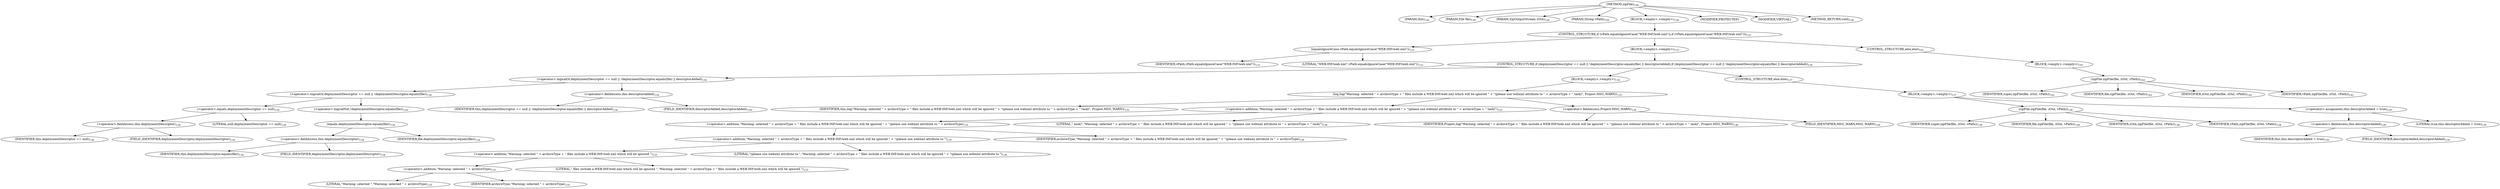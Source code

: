 digraph "zipFile" {  
"173" [label = <(METHOD,zipFile)<SUB>126</SUB>> ]
"8" [label = <(PARAM,this)<SUB>126</SUB>> ]
"174" [label = <(PARAM,File file)<SUB>126</SUB>> ]
"175" [label = <(PARAM,ZipOutputStream zOut)<SUB>126</SUB>> ]
"176" [label = <(PARAM,String vPath)<SUB>126</SUB>> ]
"177" [label = <(BLOCK,&lt;empty&gt;,&lt;empty&gt;)<SUB>128</SUB>> ]
"178" [label = <(CONTROL_STRUCTURE,if (vPath.equalsIgnoreCase(&quot;WEB-INF/web.xml&quot;)),if (vPath.equalsIgnoreCase(&quot;WEB-INF/web.xml&quot;)))<SUB>133</SUB>> ]
"179" [label = <(equalsIgnoreCase,vPath.equalsIgnoreCase(&quot;WEB-INF/web.xml&quot;))<SUB>133</SUB>> ]
"180" [label = <(IDENTIFIER,vPath,vPath.equalsIgnoreCase(&quot;WEB-INF/web.xml&quot;))<SUB>133</SUB>> ]
"181" [label = <(LITERAL,&quot;WEB-INF/web.xml&quot;,vPath.equalsIgnoreCase(&quot;WEB-INF/web.xml&quot;))<SUB>133</SUB>> ]
"182" [label = <(BLOCK,&lt;empty&gt;,&lt;empty&gt;)<SUB>133</SUB>> ]
"183" [label = <(CONTROL_STRUCTURE,if (deploymentDescriptor == null || !deploymentDescriptor.equals(file) || descriptorAdded),if (deploymentDescriptor == null || !deploymentDescriptor.equals(file) || descriptorAdded))<SUB>134</SUB>> ]
"184" [label = <(&lt;operator&gt;.logicalOr,deploymentDescriptor == null || !deploymentDescriptor.equals(file) || descriptorAdded)<SUB>134</SUB>> ]
"185" [label = <(&lt;operator&gt;.logicalOr,deploymentDescriptor == null || !deploymentDescriptor.equals(file))<SUB>134</SUB>> ]
"186" [label = <(&lt;operator&gt;.equals,deploymentDescriptor == null)<SUB>134</SUB>> ]
"187" [label = <(&lt;operator&gt;.fieldAccess,this.deploymentDescriptor)<SUB>134</SUB>> ]
"188" [label = <(IDENTIFIER,this,deploymentDescriptor == null)<SUB>134</SUB>> ]
"189" [label = <(FIELD_IDENTIFIER,deploymentDescriptor,deploymentDescriptor)<SUB>134</SUB>> ]
"190" [label = <(LITERAL,null,deploymentDescriptor == null)<SUB>134</SUB>> ]
"191" [label = <(&lt;operator&gt;.logicalNot,!deploymentDescriptor.equals(file))<SUB>134</SUB>> ]
"192" [label = <(equals,deploymentDescriptor.equals(file))<SUB>134</SUB>> ]
"193" [label = <(&lt;operator&gt;.fieldAccess,this.deploymentDescriptor)<SUB>134</SUB>> ]
"194" [label = <(IDENTIFIER,this,deploymentDescriptor.equals(file))<SUB>134</SUB>> ]
"195" [label = <(FIELD_IDENTIFIER,deploymentDescriptor,deploymentDescriptor)<SUB>134</SUB>> ]
"196" [label = <(IDENTIFIER,file,deploymentDescriptor.equals(file))<SUB>134</SUB>> ]
"197" [label = <(&lt;operator&gt;.fieldAccess,this.descriptorAdded)<SUB>134</SUB>> ]
"198" [label = <(IDENTIFIER,this,deploymentDescriptor == null || !deploymentDescriptor.equals(file) || descriptorAdded)<SUB>134</SUB>> ]
"199" [label = <(FIELD_IDENTIFIER,descriptorAdded,descriptorAdded)<SUB>134</SUB>> ]
"200" [label = <(BLOCK,&lt;empty&gt;,&lt;empty&gt;)<SUB>134</SUB>> ]
"201" [label = <(log,log(&quot;Warning: selected &quot; + archiveType + &quot; files include a WEB-INF/web.xml which will be ignored &quot; + &quot;(please use webxml attribute to &quot; + archiveType + &quot; task)&quot;, Project.MSG_WARN))<SUB>135</SUB>> ]
"7" [label = <(IDENTIFIER,this,log(&quot;Warning: selected &quot; + archiveType + &quot; files include a WEB-INF/web.xml which will be ignored &quot; + &quot;(please use webxml attribute to &quot; + archiveType + &quot; task)&quot;, Project.MSG_WARN))<SUB>135</SUB>> ]
"202" [label = <(&lt;operator&gt;.addition,&quot;Warning: selected &quot; + archiveType + &quot; files include a WEB-INF/web.xml which will be ignored &quot; + &quot;(please use webxml attribute to &quot; + archiveType + &quot; task)&quot;)<SUB>135</SUB>> ]
"203" [label = <(&lt;operator&gt;.addition,&quot;Warning: selected &quot; + archiveType + &quot; files include a WEB-INF/web.xml which will be ignored &quot; + &quot;(please use webxml attribute to &quot; + archiveType)<SUB>135</SUB>> ]
"204" [label = <(&lt;operator&gt;.addition,&quot;Warning: selected &quot; + archiveType + &quot; files include a WEB-INF/web.xml which will be ignored &quot; + &quot;(please use webxml attribute to &quot;)<SUB>135</SUB>> ]
"205" [label = <(&lt;operator&gt;.addition,&quot;Warning: selected &quot; + archiveType + &quot; files include a WEB-INF/web.xml which will be ignored &quot;)<SUB>135</SUB>> ]
"206" [label = <(&lt;operator&gt;.addition,&quot;Warning: selected &quot; + archiveType)<SUB>135</SUB>> ]
"207" [label = <(LITERAL,&quot;Warning: selected &quot;,&quot;Warning: selected &quot; + archiveType)<SUB>135</SUB>> ]
"208" [label = <(IDENTIFIER,archiveType,&quot;Warning: selected &quot; + archiveType)<SUB>135</SUB>> ]
"209" [label = <(LITERAL,&quot; files include a WEB-INF/web.xml which will be ignored &quot;,&quot;Warning: selected &quot; + archiveType + &quot; files include a WEB-INF/web.xml which will be ignored &quot;)<SUB>135</SUB>> ]
"210" [label = <(LITERAL,&quot;(please use webxml attribute to &quot;,&quot;Warning: selected &quot; + archiveType + &quot; files include a WEB-INF/web.xml which will be ignored &quot; + &quot;(please use webxml attribute to &quot;)<SUB>136</SUB>> ]
"211" [label = <(IDENTIFIER,archiveType,&quot;Warning: selected &quot; + archiveType + &quot; files include a WEB-INF/web.xml which will be ignored &quot; + &quot;(please use webxml attribute to &quot; + archiveType)<SUB>136</SUB>> ]
"212" [label = <(LITERAL,&quot; task)&quot;,&quot;Warning: selected &quot; + archiveType + &quot; files include a WEB-INF/web.xml which will be ignored &quot; + &quot;(please use webxml attribute to &quot; + archiveType + &quot; task)&quot;)<SUB>136</SUB>> ]
"213" [label = <(&lt;operator&gt;.fieldAccess,Project.MSG_WARN)<SUB>136</SUB>> ]
"214" [label = <(IDENTIFIER,Project,log(&quot;Warning: selected &quot; + archiveType + &quot; files include a WEB-INF/web.xml which will be ignored &quot; + &quot;(please use webxml attribute to &quot; + archiveType + &quot; task)&quot;, Project.MSG_WARN))<SUB>136</SUB>> ]
"215" [label = <(FIELD_IDENTIFIER,MSG_WARN,MSG_WARN)<SUB>136</SUB>> ]
"216" [label = <(CONTROL_STRUCTURE,else,else)<SUB>137</SUB>> ]
"217" [label = <(BLOCK,&lt;empty&gt;,&lt;empty&gt;)<SUB>137</SUB>> ]
"218" [label = <(zipFile,zipFile(file, zOut, vPath))<SUB>138</SUB>> ]
"219" [label = <(IDENTIFIER,super,zipFile(file, zOut, vPath))<SUB>138</SUB>> ]
"220" [label = <(IDENTIFIER,file,zipFile(file, zOut, vPath))<SUB>138</SUB>> ]
"221" [label = <(IDENTIFIER,zOut,zipFile(file, zOut, vPath))<SUB>138</SUB>> ]
"222" [label = <(IDENTIFIER,vPath,zipFile(file, zOut, vPath))<SUB>138</SUB>> ]
"223" [label = <(&lt;operator&gt;.assignment,this.descriptorAdded = true)<SUB>139</SUB>> ]
"224" [label = <(&lt;operator&gt;.fieldAccess,this.descriptorAdded)<SUB>139</SUB>> ]
"225" [label = <(IDENTIFIER,this,this.descriptorAdded = true)<SUB>139</SUB>> ]
"226" [label = <(FIELD_IDENTIFIER,descriptorAdded,descriptorAdded)<SUB>139</SUB>> ]
"227" [label = <(LITERAL,true,this.descriptorAdded = true)<SUB>139</SUB>> ]
"228" [label = <(CONTROL_STRUCTURE,else,else)<SUB>141</SUB>> ]
"229" [label = <(BLOCK,&lt;empty&gt;,&lt;empty&gt;)<SUB>141</SUB>> ]
"230" [label = <(zipFile,zipFile(file, zOut, vPath))<SUB>142</SUB>> ]
"231" [label = <(IDENTIFIER,super,zipFile(file, zOut, vPath))<SUB>142</SUB>> ]
"232" [label = <(IDENTIFIER,file,zipFile(file, zOut, vPath))<SUB>142</SUB>> ]
"233" [label = <(IDENTIFIER,zOut,zipFile(file, zOut, vPath))<SUB>142</SUB>> ]
"234" [label = <(IDENTIFIER,vPath,zipFile(file, zOut, vPath))<SUB>142</SUB>> ]
"235" [label = <(MODIFIER,PROTECTED)> ]
"236" [label = <(MODIFIER,VIRTUAL)> ]
"237" [label = <(METHOD_RETURN,void)<SUB>126</SUB>> ]
  "173" -> "8" 
  "173" -> "174" 
  "173" -> "175" 
  "173" -> "176" 
  "173" -> "177" 
  "173" -> "235" 
  "173" -> "236" 
  "173" -> "237" 
  "177" -> "178" 
  "178" -> "179" 
  "178" -> "182" 
  "178" -> "228" 
  "179" -> "180" 
  "179" -> "181" 
  "182" -> "183" 
  "183" -> "184" 
  "183" -> "200" 
  "183" -> "216" 
  "184" -> "185" 
  "184" -> "197" 
  "185" -> "186" 
  "185" -> "191" 
  "186" -> "187" 
  "186" -> "190" 
  "187" -> "188" 
  "187" -> "189" 
  "191" -> "192" 
  "192" -> "193" 
  "192" -> "196" 
  "193" -> "194" 
  "193" -> "195" 
  "197" -> "198" 
  "197" -> "199" 
  "200" -> "201" 
  "201" -> "7" 
  "201" -> "202" 
  "201" -> "213" 
  "202" -> "203" 
  "202" -> "212" 
  "203" -> "204" 
  "203" -> "211" 
  "204" -> "205" 
  "204" -> "210" 
  "205" -> "206" 
  "205" -> "209" 
  "206" -> "207" 
  "206" -> "208" 
  "213" -> "214" 
  "213" -> "215" 
  "216" -> "217" 
  "217" -> "218" 
  "217" -> "223" 
  "218" -> "219" 
  "218" -> "220" 
  "218" -> "221" 
  "218" -> "222" 
  "223" -> "224" 
  "223" -> "227" 
  "224" -> "225" 
  "224" -> "226" 
  "228" -> "229" 
  "229" -> "230" 
  "230" -> "231" 
  "230" -> "232" 
  "230" -> "233" 
  "230" -> "234" 
}
